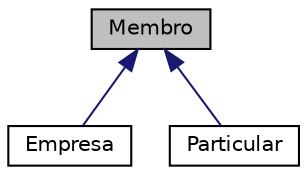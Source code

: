 digraph "Membro"
{
  edge [fontname="Helvetica",fontsize="10",labelfontname="Helvetica",labelfontsize="10"];
  node [fontname="Helvetica",fontsize="10",shape=record];
  Node1 [label="Membro",height=0.2,width=0.4,color="black", fillcolor="grey75", style="filled", fontcolor="black"];
  Node1 -> Node2 [dir="back",color="midnightblue",fontsize="10",style="solid"];
  Node2 [label="Empresa",height=0.2,width=0.4,color="black", fillcolor="white", style="filled",URL="$class_empresa.html"];
  Node1 -> Node3 [dir="back",color="midnightblue",fontsize="10",style="solid"];
  Node3 [label="Particular",height=0.2,width=0.4,color="black", fillcolor="white", style="filled",URL="$class_particular.html"];
}
